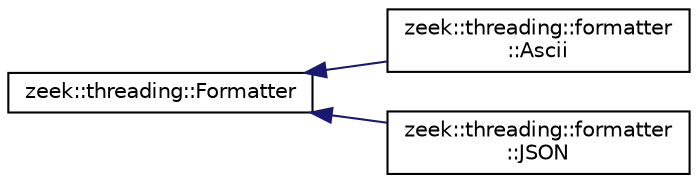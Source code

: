 digraph "Graphical Class Hierarchy"
{
 // LATEX_PDF_SIZE
  edge [fontname="Helvetica",fontsize="10",labelfontname="Helvetica",labelfontsize="10"];
  node [fontname="Helvetica",fontsize="10",shape=record];
  rankdir="LR";
  Node0 [label="zeek::threading::Formatter",height=0.2,width=0.4,color="black", fillcolor="white", style="filled",URL="$d6/d7d/classzeek_1_1threading_1_1Formatter.html",tooltip=" "];
  Node0 -> Node1 [dir="back",color="midnightblue",fontsize="10",style="solid",fontname="Helvetica"];
  Node1 [label="zeek::threading::formatter\l::Ascii",height=0.2,width=0.4,color="black", fillcolor="white", style="filled",URL="$d3/d2d/classzeek_1_1threading_1_1formatter_1_1Ascii.html",tooltip=" "];
  Node0 -> Node2 [dir="back",color="midnightblue",fontsize="10",style="solid",fontname="Helvetica"];
  Node2 [label="zeek::threading::formatter\l::JSON",height=0.2,width=0.4,color="black", fillcolor="white", style="filled",URL="$de/df8/classzeek_1_1threading_1_1formatter_1_1JSON.html",tooltip=" "];
}
